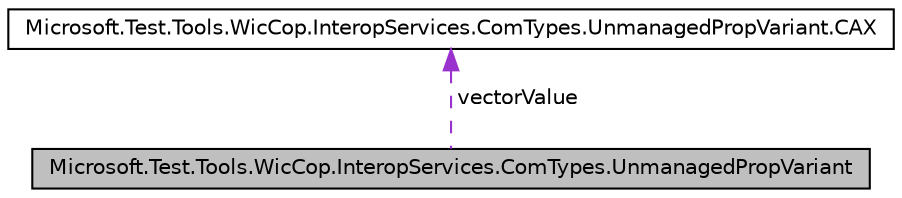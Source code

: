 digraph G
{
  edge [fontname="Helvetica",fontsize="10",labelfontname="Helvetica",labelfontsize="10"];
  node [fontname="Helvetica",fontsize="10",shape=record];
  Node1 [label="Microsoft.Test.Tools.WicCop.InteropServices.ComTypes.UnmanagedPropVariant",height=0.2,width=0.4,color="black", fillcolor="grey75", style="filled" fontcolor="black"];
  Node2 -> Node1 [dir="back",color="darkorchid3",fontsize="10",style="dashed",label=" vectorValue" ,fontname="Helvetica"];
  Node2 [label="Microsoft.Test.Tools.WicCop.InteropServices.ComTypes.UnmanagedPropVariant.CAX",height=0.2,width=0.4,color="black", fillcolor="white", style="filled",URL="$struct_microsoft_1_1_test_1_1_tools_1_1_wic_cop_1_1_interop_services_1_1_com_types_1_1_unmanaged_prop_variant_1_1_c_a_x.html"];
}
